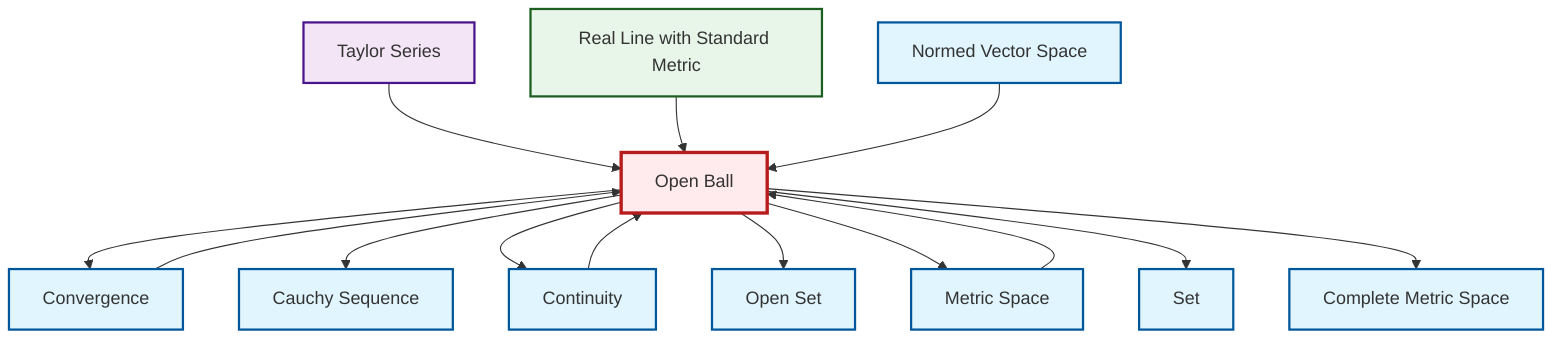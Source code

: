 graph TD
    classDef definition fill:#e1f5fe,stroke:#01579b,stroke-width:2px
    classDef theorem fill:#f3e5f5,stroke:#4a148c,stroke-width:2px
    classDef axiom fill:#fff3e0,stroke:#e65100,stroke-width:2px
    classDef example fill:#e8f5e9,stroke:#1b5e20,stroke-width:2px
    classDef current fill:#ffebee,stroke:#b71c1c,stroke-width:3px
    ex-real-line-metric["Real Line with Standard Metric"]:::example
    thm-taylor-series["Taylor Series"]:::theorem
    def-complete-metric-space["Complete Metric Space"]:::definition
    def-open-ball["Open Ball"]:::definition
    def-set["Set"]:::definition
    def-normed-vector-space["Normed Vector Space"]:::definition
    def-convergence["Convergence"]:::definition
    def-open-set["Open Set"]:::definition
    def-cauchy-sequence["Cauchy Sequence"]:::definition
    def-continuity["Continuity"]:::definition
    def-metric-space["Metric Space"]:::definition
    def-open-ball --> def-convergence
    thm-taylor-series --> def-open-ball
    def-continuity --> def-open-ball
    def-open-ball --> def-cauchy-sequence
    def-open-ball --> def-continuity
    def-open-ball --> def-open-set
    def-open-ball --> def-metric-space
    ex-real-line-metric --> def-open-ball
    def-metric-space --> def-open-ball
    def-open-ball --> def-set
    def-convergence --> def-open-ball
    def-normed-vector-space --> def-open-ball
    def-open-ball --> def-complete-metric-space
    class def-open-ball current